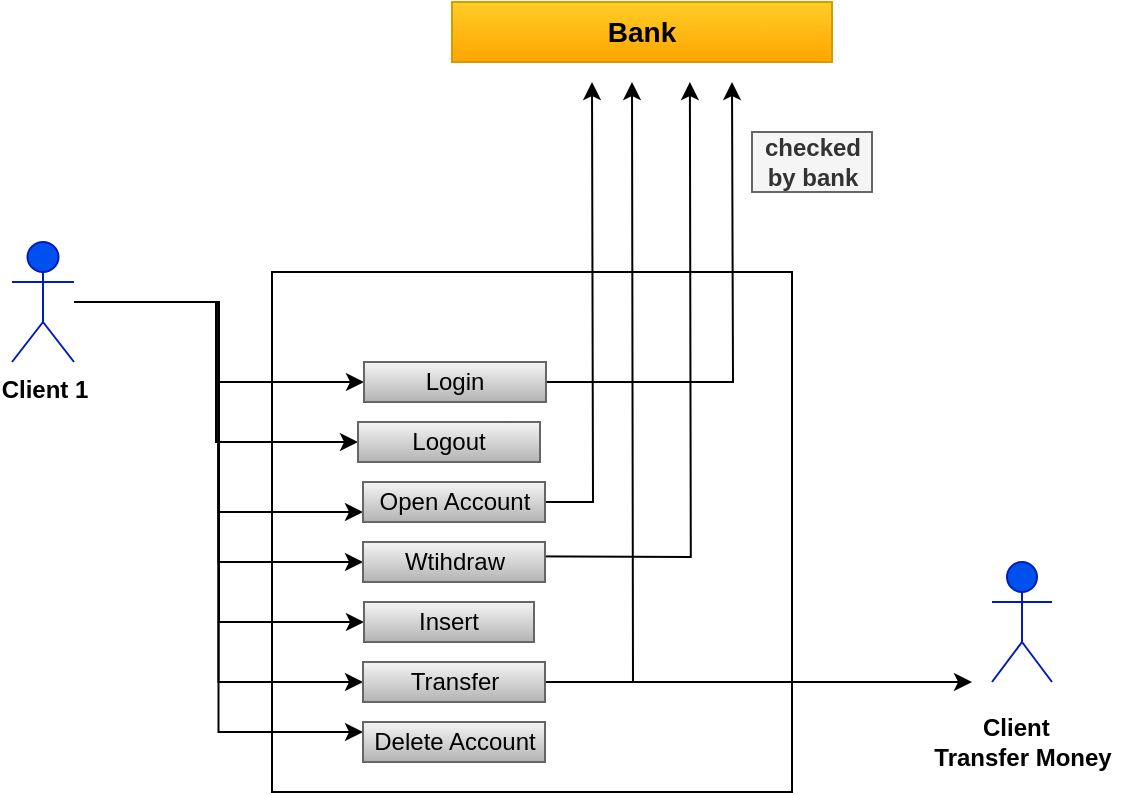 <mxfile version="14.4.3" type="github">
  <diagram id="prtHgNgQTEPvFCAcTncT" name="Page-1">
    <mxGraphModel dx="828" dy="452" grid="1" gridSize="10" guides="1" tooltips="1" connect="1" arrows="1" fold="1" page="1" pageScale="1" pageWidth="827" pageHeight="1169" math="0" shadow="0">
      <root>
        <mxCell id="0" />
        <mxCell id="1" parent="0" />
        <mxCell id="TGXeeI0mjBTbiCpvU_K9-1" value="" style="whiteSpace=wrap;html=1;aspect=fixed;" parent="1" vertex="1">
          <mxGeometry x="290" y="185" width="260" height="260" as="geometry" />
        </mxCell>
        <mxCell id="TGXeeI0mjBTbiCpvU_K9-19" style="edgeStyle=orthogonalEdgeStyle;rounded=0;orthogonalLoop=1;jettySize=auto;html=1;entryX=0;entryY=0.75;entryDx=0;entryDy=0;fontColor=#000000;" parent="1" source="TGXeeI0mjBTbiCpvU_K9-2" target="TGXeeI0mjBTbiCpvU_K9-14" edge="1">
          <mxGeometry relative="1" as="geometry" />
        </mxCell>
        <mxCell id="TGXeeI0mjBTbiCpvU_K9-20" style="edgeStyle=orthogonalEdgeStyle;rounded=0;orthogonalLoop=1;jettySize=auto;html=1;entryX=0;entryY=0.5;entryDx=0;entryDy=0;fontColor=#000000;" parent="1" source="TGXeeI0mjBTbiCpvU_K9-2" target="TGXeeI0mjBTbiCpvU_K9-15" edge="1">
          <mxGeometry relative="1" as="geometry" />
        </mxCell>
        <mxCell id="TGXeeI0mjBTbiCpvU_K9-21" style="edgeStyle=orthogonalEdgeStyle;rounded=0;orthogonalLoop=1;jettySize=auto;html=1;entryX=0;entryY=0.5;entryDx=0;entryDy=0;fontColor=#000000;" parent="1" source="TGXeeI0mjBTbiCpvU_K9-2" target="TGXeeI0mjBTbiCpvU_K9-16" edge="1">
          <mxGeometry relative="1" as="geometry" />
        </mxCell>
        <mxCell id="TGXeeI0mjBTbiCpvU_K9-22" style="edgeStyle=orthogonalEdgeStyle;rounded=0;orthogonalLoop=1;jettySize=auto;html=1;entryX=0;entryY=0.5;entryDx=0;entryDy=0;fontColor=#000000;" parent="1" source="TGXeeI0mjBTbiCpvU_K9-2" target="TGXeeI0mjBTbiCpvU_K9-17" edge="1">
          <mxGeometry relative="1" as="geometry" />
        </mxCell>
        <mxCell id="TGXeeI0mjBTbiCpvU_K9-29" style="edgeStyle=orthogonalEdgeStyle;rounded=0;orthogonalLoop=1;jettySize=auto;html=1;entryX=0;entryY=0.25;entryDx=0;entryDy=0;fontColor=#000000;" parent="1" source="TGXeeI0mjBTbiCpvU_K9-2" target="TGXeeI0mjBTbiCpvU_K9-18" edge="1">
          <mxGeometry relative="1" as="geometry" />
        </mxCell>
        <mxCell id="OvQ4awBvhK5a0BwDKyoX-22" style="edgeStyle=orthogonalEdgeStyle;rounded=0;orthogonalLoop=1;jettySize=auto;html=1;entryX=0;entryY=0.5;entryDx=0;entryDy=0;" edge="1" parent="1" source="TGXeeI0mjBTbiCpvU_K9-2" target="OvQ4awBvhK5a0BwDKyoX-2">
          <mxGeometry relative="1" as="geometry" />
        </mxCell>
        <mxCell id="OvQ4awBvhK5a0BwDKyoX-23" style="edgeStyle=orthogonalEdgeStyle;rounded=0;orthogonalLoop=1;jettySize=auto;html=1;entryX=0;entryY=0.5;entryDx=0;entryDy=0;" edge="1" parent="1" source="TGXeeI0mjBTbiCpvU_K9-2" target="OvQ4awBvhK5a0BwDKyoX-1">
          <mxGeometry relative="1" as="geometry" />
        </mxCell>
        <object label="&lt;b&gt;&lt;font color=&quot;#000000&quot;&gt;Client 1&lt;/font&gt;&lt;/b&gt;" id="TGXeeI0mjBTbiCpvU_K9-2">
          <mxCell style="shape=umlActor;verticalLabelPosition=bottom;verticalAlign=top;html=1;outlineConnect=0;fillColor=#0050ef;strokeColor=#001DBC;fontColor=#ffffff;" parent="1" vertex="1">
            <mxGeometry x="160" y="170" width="31" height="60" as="geometry" />
          </mxCell>
        </object>
        <mxCell id="TGXeeI0mjBTbiCpvU_K9-6" value="Client to &lt;br&gt;Transfer Money" style="shape=umlActor;verticalLabelPosition=bottom;verticalAlign=top;html=1;outlineConnect=0;fillColor=#0050ef;strokeColor=#001DBC;fontColor=#ffffff;" parent="1" vertex="1">
          <mxGeometry x="650" y="330" width="30" height="60" as="geometry" />
        </mxCell>
        <mxCell id="TGXeeI0mjBTbiCpvU_K9-13" value="&lt;b&gt;&lt;font style=&quot;font-size: 14px&quot;&gt;Bank&lt;/font&gt;&lt;/b&gt;" style="text;html=1;strokeColor=#d79b00;fillColor=#ffcd28;align=center;verticalAlign=middle;whiteSpace=wrap;rounded=0;gradientColor=#ffa500;" parent="1" vertex="1">
          <mxGeometry x="380" y="50" width="190" height="30" as="geometry" />
        </mxCell>
        <mxCell id="OvQ4awBvhK5a0BwDKyoX-24" style="edgeStyle=orthogonalEdgeStyle;rounded=0;orthogonalLoop=1;jettySize=auto;html=1;" edge="1" parent="1" source="TGXeeI0mjBTbiCpvU_K9-14">
          <mxGeometry relative="1" as="geometry">
            <mxPoint x="450" y="90" as="targetPoint" />
          </mxGeometry>
        </mxCell>
        <mxCell id="TGXeeI0mjBTbiCpvU_K9-14" value="Open Account" style="text;html=1;strokeColor=#666666;fillColor=#f5f5f5;align=center;verticalAlign=middle;whiteSpace=wrap;rounded=0;gradientColor=#b3b3b3;" parent="1" vertex="1">
          <mxGeometry x="335.5" y="290" width="91" height="20" as="geometry" />
        </mxCell>
        <mxCell id="OvQ4awBvhK5a0BwDKyoX-12" style="edgeStyle=orthogonalEdgeStyle;rounded=0;orthogonalLoop=1;jettySize=auto;html=1;entryX=0.626;entryY=1.1;entryDx=0;entryDy=0;entryPerimeter=0;" edge="1" parent="1">
          <mxGeometry relative="1" as="geometry">
            <mxPoint x="498.94" y="90" as="targetPoint" />
            <mxPoint x="381" y="327" as="sourcePoint" />
          </mxGeometry>
        </mxCell>
        <mxCell id="TGXeeI0mjBTbiCpvU_K9-15" value="Wtihdraw" style="text;html=1;strokeColor=#666666;fillColor=#f5f5f5;align=center;verticalAlign=middle;whiteSpace=wrap;rounded=0;gradientColor=#b3b3b3;" parent="1" vertex="1">
          <mxGeometry x="335.5" y="320" width="91" height="20" as="geometry" />
        </mxCell>
        <mxCell id="TGXeeI0mjBTbiCpvU_K9-16" value="Insert" style="text;html=1;strokeColor=#666666;fillColor=#f5f5f5;align=center;verticalAlign=middle;whiteSpace=wrap;rounded=0;gradientColor=#b3b3b3;" parent="1" vertex="1">
          <mxGeometry x="336" y="350" width="85" height="20" as="geometry" />
        </mxCell>
        <mxCell id="OvQ4awBvhK5a0BwDKyoX-17" style="edgeStyle=orthogonalEdgeStyle;rounded=0;orthogonalLoop=1;jettySize=auto;html=1;" edge="1" parent="1" source="TGXeeI0mjBTbiCpvU_K9-17">
          <mxGeometry relative="1" as="geometry">
            <mxPoint x="470" y="90" as="targetPoint" />
          </mxGeometry>
        </mxCell>
        <mxCell id="OvQ4awBvhK5a0BwDKyoX-21" style="edgeStyle=orthogonalEdgeStyle;rounded=0;orthogonalLoop=1;jettySize=auto;html=1;" edge="1" parent="1" source="TGXeeI0mjBTbiCpvU_K9-17">
          <mxGeometry relative="1" as="geometry">
            <mxPoint x="640" y="390" as="targetPoint" />
          </mxGeometry>
        </mxCell>
        <mxCell id="TGXeeI0mjBTbiCpvU_K9-17" value="Transfer" style="text;html=1;strokeColor=#666666;fillColor=#f5f5f5;align=center;verticalAlign=middle;whiteSpace=wrap;rounded=0;gradientColor=#b3b3b3;" parent="1" vertex="1">
          <mxGeometry x="335.5" y="380" width="91" height="20" as="geometry" />
        </mxCell>
        <mxCell id="TGXeeI0mjBTbiCpvU_K9-18" value="Delete Account" style="text;html=1;strokeColor=#666666;fillColor=#f5f5f5;align=center;verticalAlign=middle;whiteSpace=wrap;rounded=0;gradientColor=#b3b3b3;" parent="1" vertex="1">
          <mxGeometry x="335.5" y="410" width="91" height="20" as="geometry" />
        </mxCell>
        <mxCell id="TGXeeI0mjBTbiCpvU_K9-30" value="&lt;b&gt;Client&amp;nbsp;&amp;nbsp;&lt;br&gt;Transfer Money&lt;/b&gt;" style="text;html=1;align=center;verticalAlign=middle;resizable=0;points=[];autosize=1;fontColor=#000000;" parent="1" vertex="1">
          <mxGeometry x="615" y="405" width="100" height="30" as="geometry" />
        </mxCell>
        <mxCell id="OvQ4awBvhK5a0BwDKyoX-7" style="edgeStyle=orthogonalEdgeStyle;rounded=0;orthogonalLoop=1;jettySize=auto;html=1;" edge="1" parent="1" source="OvQ4awBvhK5a0BwDKyoX-1">
          <mxGeometry relative="1" as="geometry">
            <mxPoint x="520" y="90" as="targetPoint" />
          </mxGeometry>
        </mxCell>
        <mxCell id="OvQ4awBvhK5a0BwDKyoX-1" value="Login" style="text;html=1;strokeColor=#666666;fillColor=#f5f5f5;align=center;verticalAlign=middle;whiteSpace=wrap;rounded=0;gradientColor=#b3b3b3;" vertex="1" parent="1">
          <mxGeometry x="336" y="230" width="91" height="20" as="geometry" />
        </mxCell>
        <mxCell id="OvQ4awBvhK5a0BwDKyoX-2" value="Logout" style="text;html=1;strokeColor=#666666;fillColor=#f5f5f5;align=center;verticalAlign=middle;whiteSpace=wrap;rounded=0;gradientColor=#b3b3b3;" vertex="1" parent="1">
          <mxGeometry x="333" y="260" width="91" height="20" as="geometry" />
        </mxCell>
        <mxCell id="OvQ4awBvhK5a0BwDKyoX-18" value="checked &lt;br&gt;by bank" style="text;html=1;align=center;verticalAlign=middle;resizable=0;points=[];autosize=1;fontStyle=1;fillColor=#f5f5f5;strokeColor=#666666;fontColor=#333333;" vertex="1" parent="1">
          <mxGeometry x="530" y="115" width="60" height="30" as="geometry" />
        </mxCell>
      </root>
    </mxGraphModel>
  </diagram>
</mxfile>
